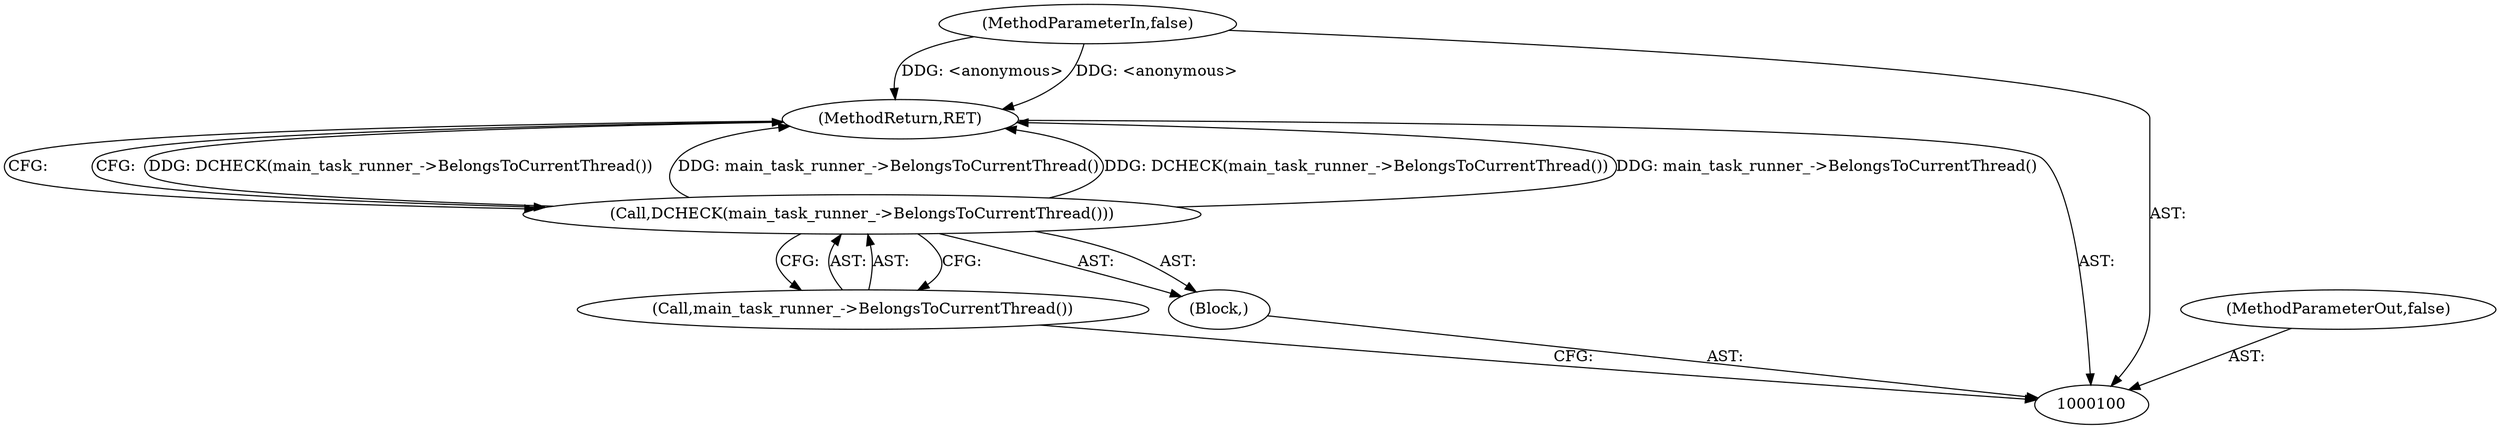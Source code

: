 digraph "0_Chrome_b15c87071f906301bccc824ce013966ca93998c7_14" {
"1000101" [label="(MethodParameterIn,false)"];
"1000117" [label="(MethodParameterOut,false)"];
"1000102" [label="(Block,)"];
"1000105" [label="(MethodReturn,RET)"];
"1000104" [label="(Call,main_task_runner_->BelongsToCurrentThread())"];
"1000103" [label="(Call,DCHECK(main_task_runner_->BelongsToCurrentThread()))"];
"1000101" -> "1000100"  [label="AST: "];
"1000101" -> "1000105"  [label="DDG: <anonymous>"];
"1000117" -> "1000100"  [label="AST: "];
"1000102" -> "1000100"  [label="AST: "];
"1000103" -> "1000102"  [label="AST: "];
"1000105" -> "1000100"  [label="AST: "];
"1000105" -> "1000103"  [label="CFG: "];
"1000103" -> "1000105"  [label="DDG: DCHECK(main_task_runner_->BelongsToCurrentThread())"];
"1000103" -> "1000105"  [label="DDG: main_task_runner_->BelongsToCurrentThread()"];
"1000101" -> "1000105"  [label="DDG: <anonymous>"];
"1000104" -> "1000103"  [label="AST: "];
"1000104" -> "1000100"  [label="CFG: "];
"1000103" -> "1000104"  [label="CFG: "];
"1000103" -> "1000102"  [label="AST: "];
"1000103" -> "1000104"  [label="CFG: "];
"1000104" -> "1000103"  [label="AST: "];
"1000105" -> "1000103"  [label="CFG: "];
"1000103" -> "1000105"  [label="DDG: DCHECK(main_task_runner_->BelongsToCurrentThread())"];
"1000103" -> "1000105"  [label="DDG: main_task_runner_->BelongsToCurrentThread()"];
}
